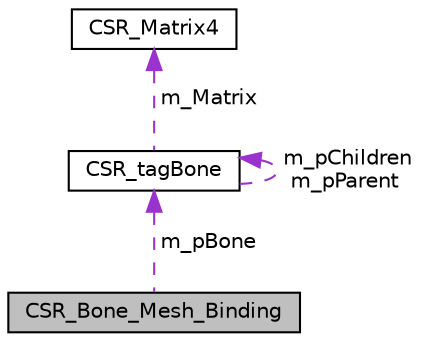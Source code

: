 digraph "CSR_Bone_Mesh_Binding"
{
 // LATEX_PDF_SIZE
  edge [fontname="Helvetica",fontsize="10",labelfontname="Helvetica",labelfontsize="10"];
  node [fontname="Helvetica",fontsize="10",shape=record];
  Node1 [label="CSR_Bone_Mesh_Binding",height=0.2,width=0.4,color="black", fillcolor="grey75", style="filled", fontcolor="black",tooltip=" "];
  Node2 -> Node1 [dir="back",color="darkorchid3",fontsize="10",style="dashed",label=" m_pBone" ,fontname="Helvetica"];
  Node2 [label="CSR_tagBone",height=0.2,width=0.4,color="black", fillcolor="white", style="filled",URL="$struct_c_s_r__tag_bone.html",tooltip=" "];
  Node3 -> Node2 [dir="back",color="darkorchid3",fontsize="10",style="dashed",label=" m_Matrix" ,fontname="Helvetica"];
  Node3 [label="CSR_Matrix4",height=0.2,width=0.4,color="black", fillcolor="white", style="filled",URL="$struct_c_s_r___matrix4.html",tooltip=" "];
  Node2 -> Node2 [dir="back",color="darkorchid3",fontsize="10",style="dashed",label=" m_pChildren\nm_pParent" ,fontname="Helvetica"];
}
